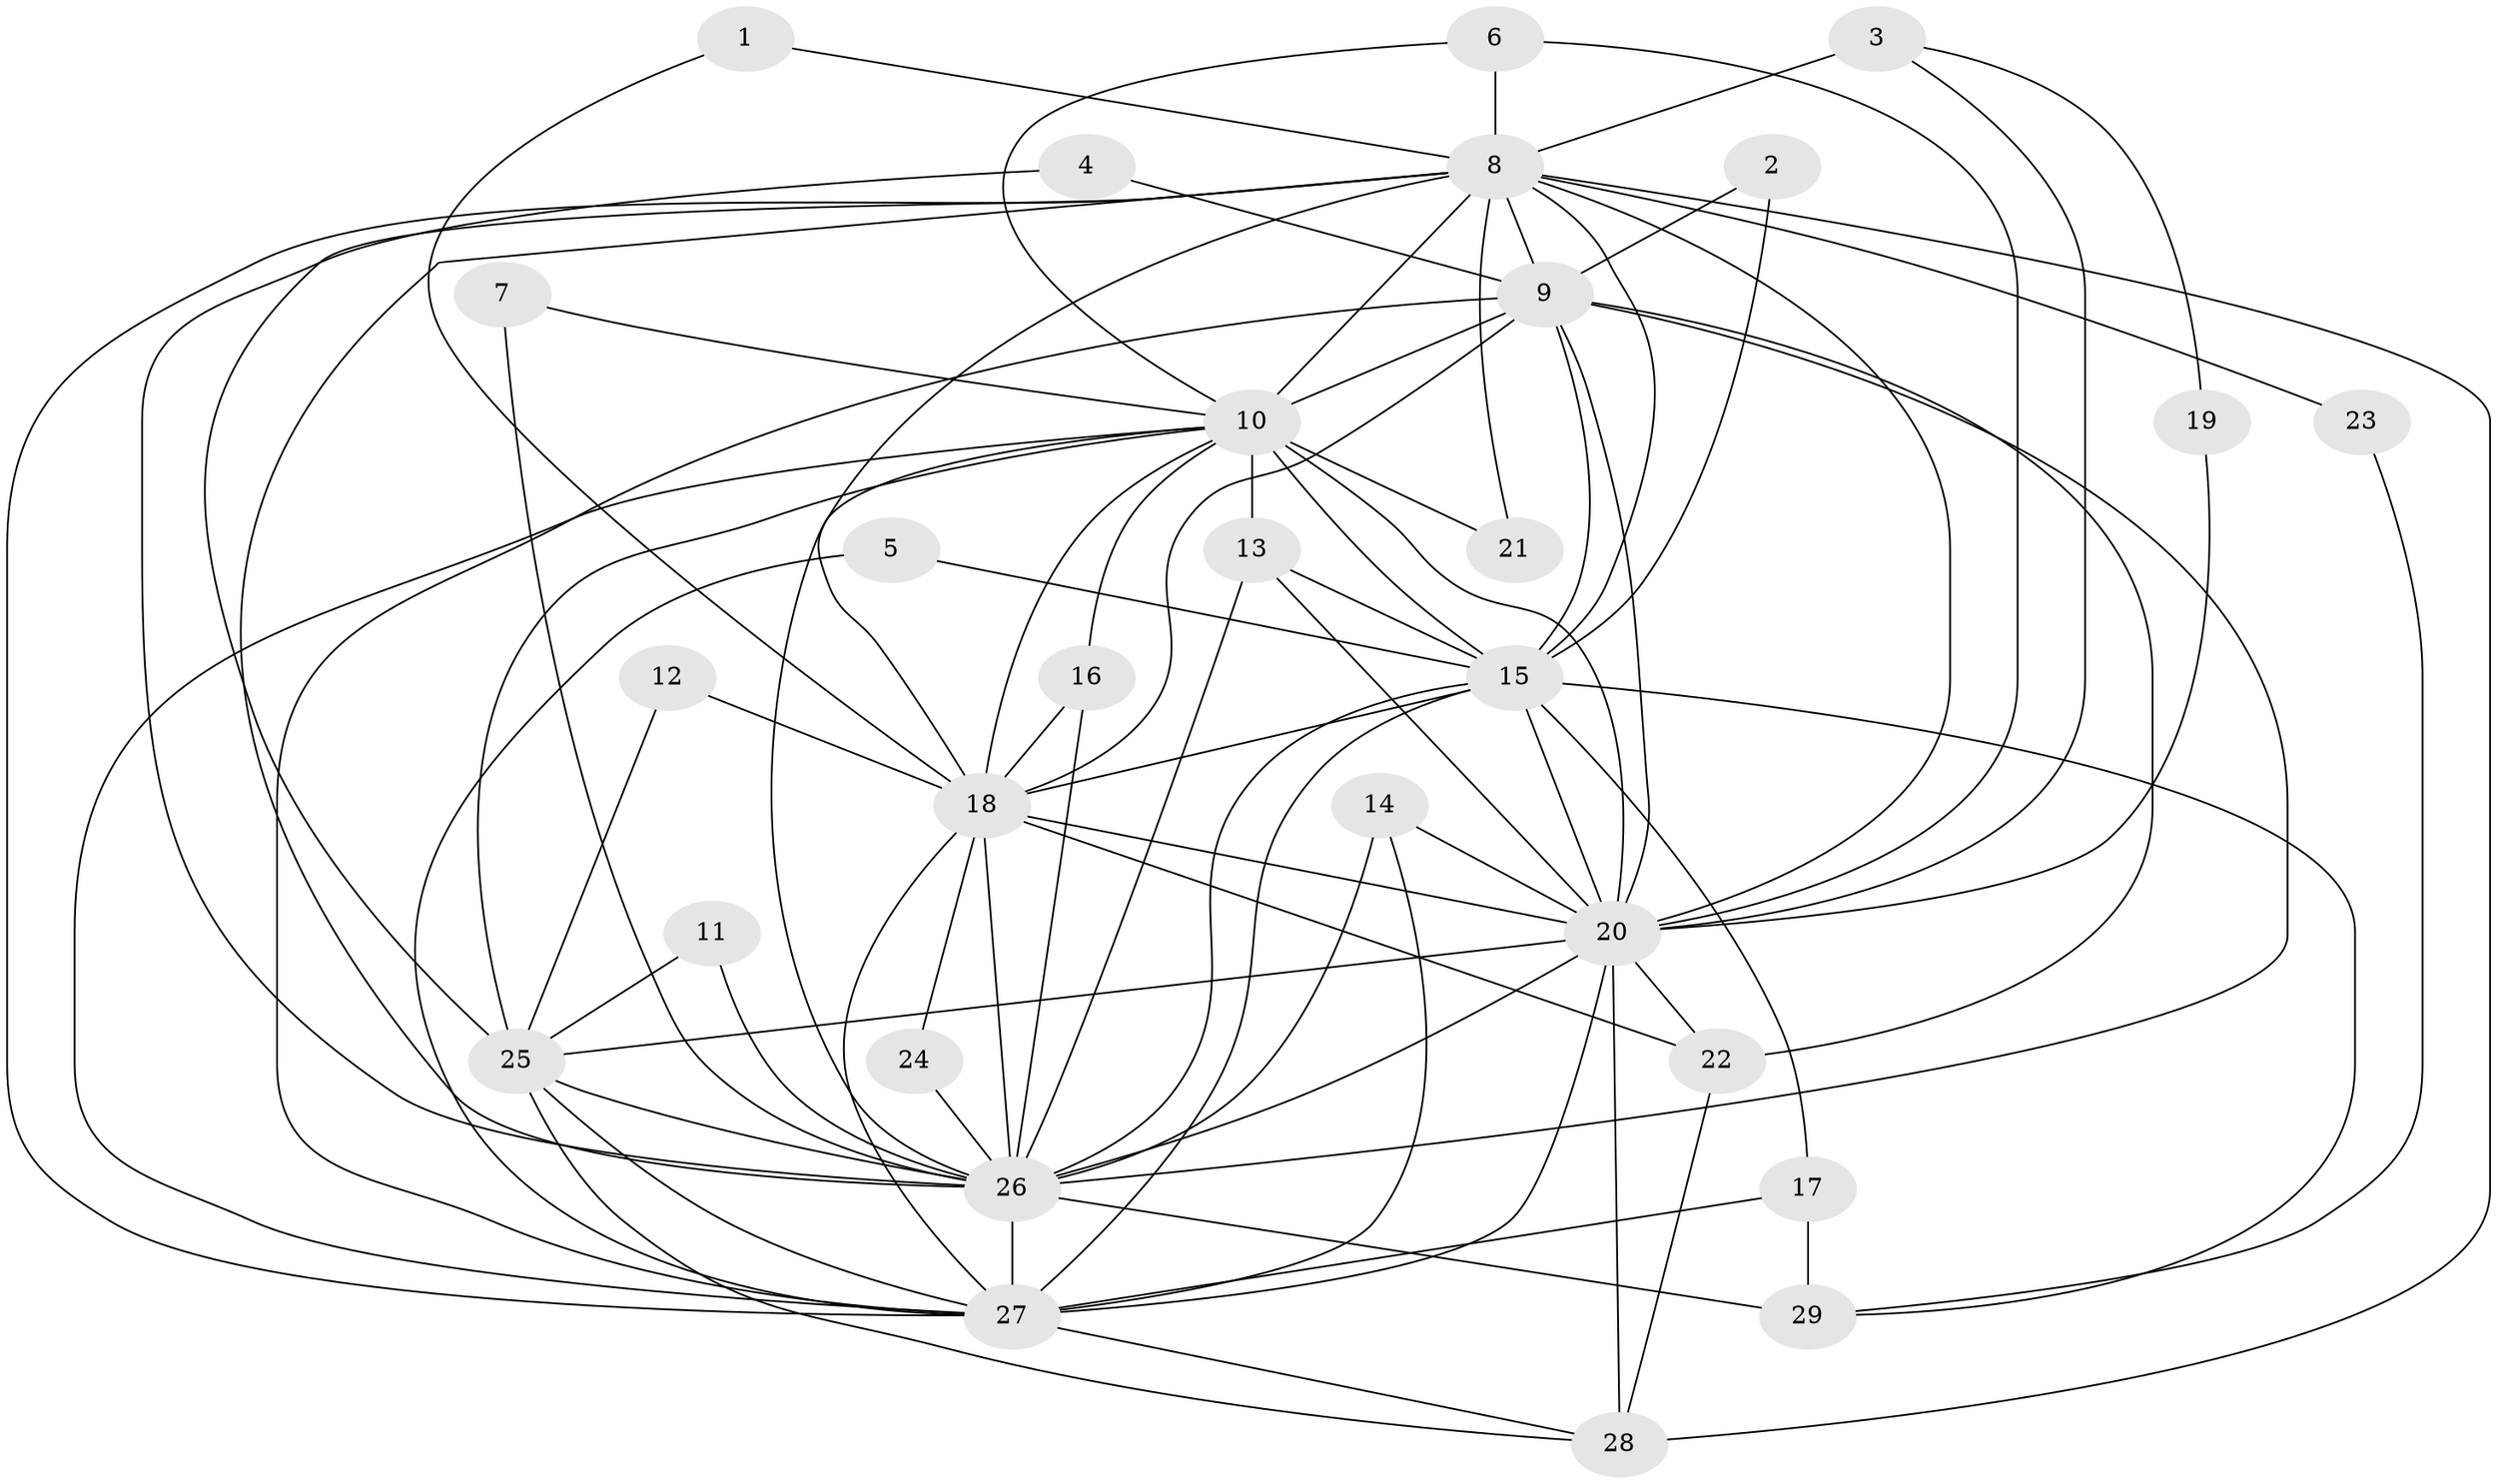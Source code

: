 // original degree distribution, {17: 0.03508771929824561, 18: 0.017543859649122806, 13: 0.03508771929824561, 15: 0.05263157894736842, 16: 0.03508771929824561, 6: 0.03508771929824561, 2: 0.5964912280701754, 4: 0.03508771929824561, 3: 0.08771929824561403, 5: 0.07017543859649122}
// Generated by graph-tools (version 1.1) at 2025/49/03/09/25 03:49:30]
// undirected, 29 vertices, 83 edges
graph export_dot {
graph [start="1"]
  node [color=gray90,style=filled];
  1;
  2;
  3;
  4;
  5;
  6;
  7;
  8;
  9;
  10;
  11;
  12;
  13;
  14;
  15;
  16;
  17;
  18;
  19;
  20;
  21;
  22;
  23;
  24;
  25;
  26;
  27;
  28;
  29;
  1 -- 8 [weight=1.0];
  1 -- 18 [weight=1.0];
  2 -- 9 [weight=1.0];
  2 -- 15 [weight=1.0];
  3 -- 8 [weight=2.0];
  3 -- 19 [weight=1.0];
  3 -- 20 [weight=1.0];
  4 -- 9 [weight=1.0];
  4 -- 26 [weight=1.0];
  5 -- 15 [weight=1.0];
  5 -- 27 [weight=1.0];
  6 -- 8 [weight=1.0];
  6 -- 10 [weight=1.0];
  6 -- 20 [weight=1.0];
  7 -- 10 [weight=1.0];
  7 -- 26 [weight=1.0];
  8 -- 9 [weight=1.0];
  8 -- 10 [weight=2.0];
  8 -- 15 [weight=1.0];
  8 -- 18 [weight=1.0];
  8 -- 20 [weight=2.0];
  8 -- 21 [weight=1.0];
  8 -- 23 [weight=1.0];
  8 -- 25 [weight=1.0];
  8 -- 26 [weight=1.0];
  8 -- 27 [weight=1.0];
  8 -- 28 [weight=1.0];
  9 -- 10 [weight=3.0];
  9 -- 15 [weight=1.0];
  9 -- 18 [weight=1.0];
  9 -- 20 [weight=2.0];
  9 -- 22 [weight=1.0];
  9 -- 26 [weight=1.0];
  9 -- 27 [weight=1.0];
  10 -- 13 [weight=2.0];
  10 -- 15 [weight=3.0];
  10 -- 16 [weight=1.0];
  10 -- 18 [weight=3.0];
  10 -- 20 [weight=4.0];
  10 -- 21 [weight=2.0];
  10 -- 25 [weight=1.0];
  10 -- 26 [weight=2.0];
  10 -- 27 [weight=2.0];
  11 -- 25 [weight=1.0];
  11 -- 26 [weight=1.0];
  12 -- 18 [weight=1.0];
  12 -- 25 [weight=1.0];
  13 -- 15 [weight=1.0];
  13 -- 20 [weight=1.0];
  13 -- 26 [weight=1.0];
  14 -- 20 [weight=1.0];
  14 -- 26 [weight=1.0];
  14 -- 27 [weight=1.0];
  15 -- 17 [weight=1.0];
  15 -- 18 [weight=1.0];
  15 -- 20 [weight=2.0];
  15 -- 26 [weight=1.0];
  15 -- 27 [weight=1.0];
  15 -- 29 [weight=1.0];
  16 -- 18 [weight=1.0];
  16 -- 26 [weight=1.0];
  17 -- 27 [weight=1.0];
  17 -- 29 [weight=1.0];
  18 -- 20 [weight=2.0];
  18 -- 22 [weight=1.0];
  18 -- 24 [weight=1.0];
  18 -- 26 [weight=2.0];
  18 -- 27 [weight=1.0];
  19 -- 20 [weight=1.0];
  20 -- 22 [weight=1.0];
  20 -- 25 [weight=1.0];
  20 -- 26 [weight=2.0];
  20 -- 27 [weight=2.0];
  20 -- 28 [weight=1.0];
  22 -- 28 [weight=1.0];
  23 -- 29 [weight=1.0];
  24 -- 26 [weight=1.0];
  25 -- 26 [weight=2.0];
  25 -- 27 [weight=1.0];
  25 -- 28 [weight=1.0];
  26 -- 27 [weight=2.0];
  26 -- 29 [weight=2.0];
  27 -- 28 [weight=1.0];
}
